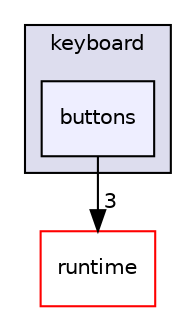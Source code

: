 digraph "buttons" {
  compound=true
  node [ fontsize="10", fontname="Helvetica"];
  edge [ labelfontsize="10", labelfontname="Helvetica"];
  subgraph clusterdir_0c9f8458c7dea04d52454e54c25cc1a0 {
    graph [ bgcolor="#ddddee", pencolor="black", label="keyboard" fontname="Helvetica", fontsize="10", URL="dir_0c9f8458c7dea04d52454e54c25cc1a0.html"]
  dir_2d82d96373d15fbdd73ef68fcfc6db29 [shape=box, label="buttons", style="filled", fillcolor="#eeeeff", pencolor="black", URL="dir_2d82d96373d15fbdd73ef68fcfc6db29.html"];
  }
  dir_1d64d0205a0b6d0ea77626b7c626c3e7 [shape=box label="runtime" fillcolor="white" style="filled" color="red" URL="dir_1d64d0205a0b6d0ea77626b7c626c3e7.html"];
  dir_2d82d96373d15fbdd73ef68fcfc6db29->dir_1d64d0205a0b6d0ea77626b7c626c3e7 [headlabel="3", labeldistance=1.5 headhref="dir_000027_000019.html"];
}
